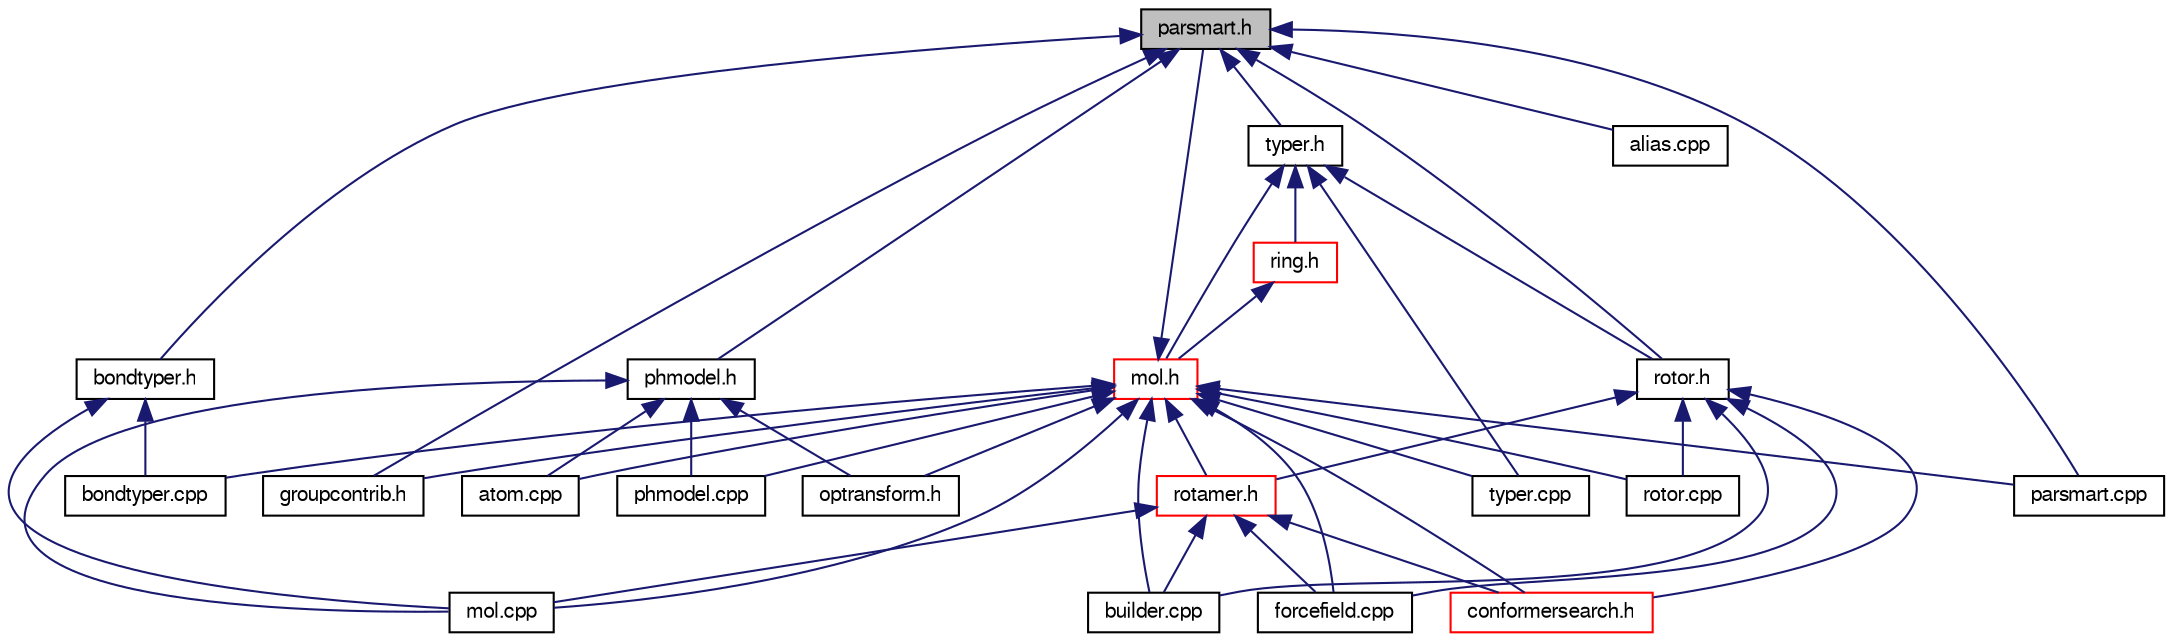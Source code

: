 digraph G
{
  edge [fontname="FreeSans",fontsize="10",labelfontname="FreeSans",labelfontsize="10"];
  node [fontname="FreeSans",fontsize="10",shape=record];
  Node1 [label="parsmart.h",height=0.2,width=0.4,color="black", fillcolor="grey75", style="filled" fontcolor="black"];
  Node1 -> Node2 [dir=back,color="midnightblue",fontsize="10",style="solid",fontname="FreeSans"];
  Node2 [label="bondtyper.h",height=0.2,width=0.4,color="black", fillcolor="white", style="filled",URL="$bondtyper_8h.shtml",tooltip="Bond typer to perceive connectivity and bond orders/types."];
  Node2 -> Node3 [dir=back,color="midnightblue",fontsize="10",style="solid",fontname="FreeSans"];
  Node3 [label="bondtyper.cpp",height=0.2,width=0.4,color="black", fillcolor="white", style="filled",URL="$bondtyper_8cpp.shtml",tooltip="Bond typer to perceive connectivity and bond orders/types."];
  Node2 -> Node4 [dir=back,color="midnightblue",fontsize="10",style="solid",fontname="FreeSans"];
  Node4 [label="mol.cpp",height=0.2,width=0.4,color="black", fillcolor="white", style="filled",URL="$mol_8cpp.shtml",tooltip="Handle molecules. Implementation of OBMol."];
  Node1 -> Node5 [dir=back,color="midnightblue",fontsize="10",style="solid",fontname="FreeSans"];
  Node5 [label="groupcontrib.h",height=0.2,width=0.4,color="black", fillcolor="white", style="filled",URL="$groupcontrib_8h.shtml",tooltip="Handle group contribution algorithms."];
  Node1 -> Node6 [dir=back,color="midnightblue",fontsize="10",style="solid",fontname="FreeSans"];
  Node6 [label="phmodel.h",height=0.2,width=0.4,color="black", fillcolor="white", style="filled",URL="$phmodel_8h.shtml",tooltip="Read pH rules and assign charges."];
  Node6 -> Node7 [dir=back,color="midnightblue",fontsize="10",style="solid",fontname="FreeSans"];
  Node7 [label="optransform.h",height=0.2,width=0.4,color="black", fillcolor="white", style="filled",URL="$optransform_8h.shtml",tooltip="Operations to change molecules using a datafile of chemical transformations OBChemTsfm..."];
  Node6 -> Node8 [dir=back,color="midnightblue",fontsize="10",style="solid",fontname="FreeSans"];
  Node8 [label="atom.cpp",height=0.2,width=0.4,color="black", fillcolor="white", style="filled",URL="$atom_8cpp.shtml",tooltip="Handle OBAtom class."];
  Node6 -> Node4 [dir=back,color="midnightblue",fontsize="10",style="solid",fontname="FreeSans"];
  Node6 -> Node9 [dir=back,color="midnightblue",fontsize="10",style="solid",fontname="FreeSans"];
  Node9 [label="phmodel.cpp",height=0.2,width=0.4,color="black", fillcolor="white", style="filled",URL="$phmodel_8cpp.shtml",tooltip="Read pH rules and assign charges."];
  Node1 -> Node10 [dir=back,color="midnightblue",fontsize="10",style="solid",fontname="FreeSans"];
  Node10 [label="rotor.h",height=0.2,width=0.4,color="black", fillcolor="white", style="filled",URL="$rotor_8h.shtml",tooltip="Rotate torsional according to rotor rules."];
  Node10 -> Node11 [dir=back,color="midnightblue",fontsize="10",style="solid",fontname="FreeSans"];
  Node11 [label="conformersearch.h",height=0.2,width=0.4,color="red", fillcolor="white", style="filled",URL="$conformersearch_8h.shtml"];
  Node10 -> Node12 [dir=back,color="midnightblue",fontsize="10",style="solid",fontname="FreeSans"];
  Node12 [label="rotamer.h",height=0.2,width=0.4,color="red", fillcolor="white", style="filled",URL="$rotamer_8h.shtml",tooltip="Handle rotamer list data."];
  Node12 -> Node11 [dir=back,color="midnightblue",fontsize="10",style="solid",fontname="FreeSans"];
  Node12 -> Node13 [dir=back,color="midnightblue",fontsize="10",style="solid",fontname="FreeSans"];
  Node13 [label="builder.cpp",height=0.2,width=0.4,color="black", fillcolor="white", style="filled",URL="$builder_8cpp.shtml",tooltip="Handle OBBuilder class."];
  Node12 -> Node14 [dir=back,color="midnightblue",fontsize="10",style="solid",fontname="FreeSans"];
  Node14 [label="forcefield.cpp",height=0.2,width=0.4,color="black", fillcolor="white", style="filled",URL="$forcefield_8cpp.shtml",tooltip="Handle OBForceField class."];
  Node12 -> Node4 [dir=back,color="midnightblue",fontsize="10",style="solid",fontname="FreeSans"];
  Node10 -> Node13 [dir=back,color="midnightblue",fontsize="10",style="solid",fontname="FreeSans"];
  Node10 -> Node14 [dir=back,color="midnightblue",fontsize="10",style="solid",fontname="FreeSans"];
  Node10 -> Node15 [dir=back,color="midnightblue",fontsize="10",style="solid",fontname="FreeSans"];
  Node15 [label="rotor.cpp",height=0.2,width=0.4,color="black", fillcolor="white", style="filled",URL="$rotor_8cpp.shtml",tooltip="Rotate dihedral angles according to rotor rules."];
  Node1 -> Node16 [dir=back,color="midnightblue",fontsize="10",style="solid",fontname="FreeSans"];
  Node16 [label="typer.h",height=0.2,width=0.4,color="black", fillcolor="white", style="filled",URL="$typer_8h.shtml",tooltip="Open Babel atom and aromaticity typer."];
  Node16 -> Node17 [dir=back,color="midnightblue",fontsize="10",style="solid",fontname="FreeSans"];
  Node17 [label="mol.h",height=0.2,width=0.4,color="red", fillcolor="white", style="filled",URL="$mol_8h.shtml",tooltip="Handle molecules. Declarations of OBMol, OBAtom, OBBond, OBResidue. (the main header..."];
  Node17 -> Node11 [dir=back,color="midnightblue",fontsize="10",style="solid",fontname="FreeSans"];
  Node17 -> Node5 [dir=back,color="midnightblue",fontsize="10",style="solid",fontname="FreeSans"];
  Node17 -> Node7 [dir=back,color="midnightblue",fontsize="10",style="solid",fontname="FreeSans"];
  Node17 -> Node1 [dir=back,color="midnightblue",fontsize="10",style="solid",fontname="FreeSans"];
  Node17 -> Node12 [dir=back,color="midnightblue",fontsize="10",style="solid",fontname="FreeSans"];
  Node17 -> Node8 [dir=back,color="midnightblue",fontsize="10",style="solid",fontname="FreeSans"];
  Node17 -> Node3 [dir=back,color="midnightblue",fontsize="10",style="solid",fontname="FreeSans"];
  Node17 -> Node13 [dir=back,color="midnightblue",fontsize="10",style="solid",fontname="FreeSans"];
  Node17 -> Node14 [dir=back,color="midnightblue",fontsize="10",style="solid",fontname="FreeSans"];
  Node17 -> Node4 [dir=back,color="midnightblue",fontsize="10",style="solid",fontname="FreeSans"];
  Node17 -> Node18 [dir=back,color="midnightblue",fontsize="10",style="solid",fontname="FreeSans"];
  Node18 [label="parsmart.cpp",height=0.2,width=0.4,color="black", fillcolor="white", style="filled",URL="$parsmart_8cpp.shtml",tooltip="Implementation of Daylight SMARTS parser."];
  Node17 -> Node9 [dir=back,color="midnightblue",fontsize="10",style="solid",fontname="FreeSans"];
  Node17 -> Node15 [dir=back,color="midnightblue",fontsize="10",style="solid",fontname="FreeSans"];
  Node17 -> Node19 [dir=back,color="midnightblue",fontsize="10",style="solid",fontname="FreeSans"];
  Node19 [label="typer.cpp",height=0.2,width=0.4,color="black", fillcolor="white", style="filled",URL="$typer_8cpp.shtml",tooltip="Open Babel atom and aromaticity typer."];
  Node16 -> Node20 [dir=back,color="midnightblue",fontsize="10",style="solid",fontname="FreeSans"];
  Node20 [label="ring.h",height=0.2,width=0.4,color="red", fillcolor="white", style="filled",URL="$ring_8h.shtml",tooltip="Deal with rings, find smallest set of smallest rings (SSSR)."];
  Node20 -> Node17 [dir=back,color="midnightblue",fontsize="10",style="solid",fontname="FreeSans"];
  Node16 -> Node10 [dir=back,color="midnightblue",fontsize="10",style="solid",fontname="FreeSans"];
  Node16 -> Node19 [dir=back,color="midnightblue",fontsize="10",style="solid",fontname="FreeSans"];
  Node1 -> Node21 [dir=back,color="midnightblue",fontsize="10",style="solid",fontname="FreeSans"];
  Node21 [label="alias.cpp",height=0.2,width=0.4,color="black", fillcolor="white", style="filled",URL="$alias_8cpp.shtml",tooltip="OBGenericData class to for atom alias data (e.g., in 2D drawing programs for &quot;COOH&quot;)..."];
  Node1 -> Node18 [dir=back,color="midnightblue",fontsize="10",style="solid",fontname="FreeSans"];
}
